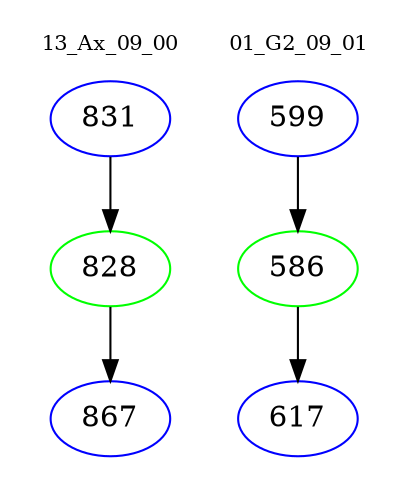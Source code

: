 digraph{
subgraph cluster_0 {
color = white
label = "13_Ax_09_00";
fontsize=10;
T0_831 [label="831", color="blue"]
T0_831 -> T0_828 [color="black"]
T0_828 [label="828", color="green"]
T0_828 -> T0_867 [color="black"]
T0_867 [label="867", color="blue"]
}
subgraph cluster_1 {
color = white
label = "01_G2_09_01";
fontsize=10;
T1_599 [label="599", color="blue"]
T1_599 -> T1_586 [color="black"]
T1_586 [label="586", color="green"]
T1_586 -> T1_617 [color="black"]
T1_617 [label="617", color="blue"]
}
}
